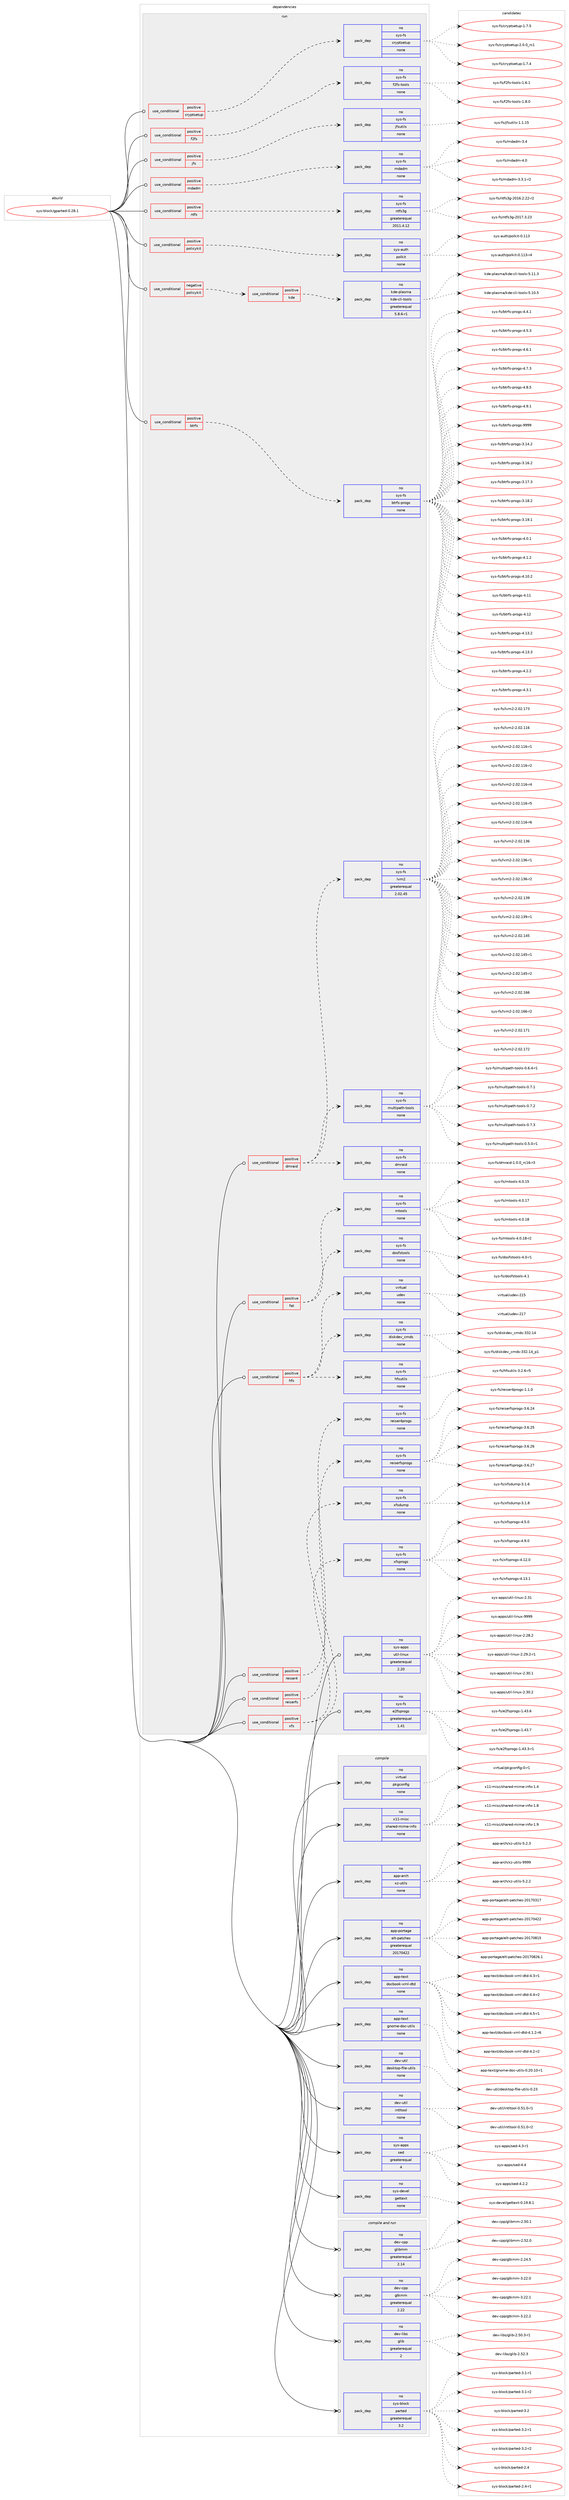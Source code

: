 digraph prolog {

# *************
# Graph options
# *************

newrank=true;
concentrate=true;
compound=true;
graph [rankdir=LR,fontname=Helvetica,fontsize=10,ranksep=1.5];#, ranksep=2.5, nodesep=0.2];
edge  [arrowhead=vee];
node  [fontname=Helvetica,fontsize=10];

# **********
# The ebuild
# **********

subgraph cluster_leftcol {
color=gray;
rank=same;
label=<<i>ebuild</i>>;
id [label="sys-block/gparted-0.28.1", color=red, width=4, href="../sys-block/gparted-0.28.1.svg"];
}

# ****************
# The dependencies
# ****************

subgraph cluster_midcol {
color=gray;
label=<<i>dependencies</i>>;
subgraph cluster_compile {
fillcolor="#eeeeee";
style=filled;
label=<<i>compile</i>>;
subgraph pack353243 {
dependency476234 [label=<<TABLE BORDER="0" CELLBORDER="1" CELLSPACING="0" CELLPADDING="4" WIDTH="220"><TR><TD ROWSPAN="6" CELLPADDING="30">pack_dep</TD></TR><TR><TD WIDTH="110">no</TD></TR><TR><TD>app-arch</TD></TR><TR><TD>xz-utils</TD></TR><TR><TD>none</TD></TR><TR><TD></TD></TR></TABLE>>, shape=none, color=blue];
}
id:e -> dependency476234:w [weight=20,style="solid",arrowhead="vee"];
subgraph pack353244 {
dependency476235 [label=<<TABLE BORDER="0" CELLBORDER="1" CELLSPACING="0" CELLPADDING="4" WIDTH="220"><TR><TD ROWSPAN="6" CELLPADDING="30">pack_dep</TD></TR><TR><TD WIDTH="110">no</TD></TR><TR><TD>app-portage</TD></TR><TR><TD>elt-patches</TD></TR><TR><TD>greaterequal</TD></TR><TR><TD>20170422</TD></TR></TABLE>>, shape=none, color=blue];
}
id:e -> dependency476235:w [weight=20,style="solid",arrowhead="vee"];
subgraph pack353245 {
dependency476236 [label=<<TABLE BORDER="0" CELLBORDER="1" CELLSPACING="0" CELLPADDING="4" WIDTH="220"><TR><TD ROWSPAN="6" CELLPADDING="30">pack_dep</TD></TR><TR><TD WIDTH="110">no</TD></TR><TR><TD>app-text</TD></TR><TR><TD>docbook-xml-dtd</TD></TR><TR><TD>none</TD></TR><TR><TD></TD></TR></TABLE>>, shape=none, color=blue];
}
id:e -> dependency476236:w [weight=20,style="solid",arrowhead="vee"];
subgraph pack353246 {
dependency476237 [label=<<TABLE BORDER="0" CELLBORDER="1" CELLSPACING="0" CELLPADDING="4" WIDTH="220"><TR><TD ROWSPAN="6" CELLPADDING="30">pack_dep</TD></TR><TR><TD WIDTH="110">no</TD></TR><TR><TD>app-text</TD></TR><TR><TD>gnome-doc-utils</TD></TR><TR><TD>none</TD></TR><TR><TD></TD></TR></TABLE>>, shape=none, color=blue];
}
id:e -> dependency476237:w [weight=20,style="solid",arrowhead="vee"];
subgraph pack353247 {
dependency476238 [label=<<TABLE BORDER="0" CELLBORDER="1" CELLSPACING="0" CELLPADDING="4" WIDTH="220"><TR><TD ROWSPAN="6" CELLPADDING="30">pack_dep</TD></TR><TR><TD WIDTH="110">no</TD></TR><TR><TD>dev-util</TD></TR><TR><TD>desktop-file-utils</TD></TR><TR><TD>none</TD></TR><TR><TD></TD></TR></TABLE>>, shape=none, color=blue];
}
id:e -> dependency476238:w [weight=20,style="solid",arrowhead="vee"];
subgraph pack353248 {
dependency476239 [label=<<TABLE BORDER="0" CELLBORDER="1" CELLSPACING="0" CELLPADDING="4" WIDTH="220"><TR><TD ROWSPAN="6" CELLPADDING="30">pack_dep</TD></TR><TR><TD WIDTH="110">no</TD></TR><TR><TD>dev-util</TD></TR><TR><TD>intltool</TD></TR><TR><TD>none</TD></TR><TR><TD></TD></TR></TABLE>>, shape=none, color=blue];
}
id:e -> dependency476239:w [weight=20,style="solid",arrowhead="vee"];
subgraph pack353249 {
dependency476240 [label=<<TABLE BORDER="0" CELLBORDER="1" CELLSPACING="0" CELLPADDING="4" WIDTH="220"><TR><TD ROWSPAN="6" CELLPADDING="30">pack_dep</TD></TR><TR><TD WIDTH="110">no</TD></TR><TR><TD>sys-apps</TD></TR><TR><TD>sed</TD></TR><TR><TD>greaterequal</TD></TR><TR><TD>4</TD></TR></TABLE>>, shape=none, color=blue];
}
id:e -> dependency476240:w [weight=20,style="solid",arrowhead="vee"];
subgraph pack353250 {
dependency476241 [label=<<TABLE BORDER="0" CELLBORDER="1" CELLSPACING="0" CELLPADDING="4" WIDTH="220"><TR><TD ROWSPAN="6" CELLPADDING="30">pack_dep</TD></TR><TR><TD WIDTH="110">no</TD></TR><TR><TD>sys-devel</TD></TR><TR><TD>gettext</TD></TR><TR><TD>none</TD></TR><TR><TD></TD></TR></TABLE>>, shape=none, color=blue];
}
id:e -> dependency476241:w [weight=20,style="solid",arrowhead="vee"];
subgraph pack353251 {
dependency476242 [label=<<TABLE BORDER="0" CELLBORDER="1" CELLSPACING="0" CELLPADDING="4" WIDTH="220"><TR><TD ROWSPAN="6" CELLPADDING="30">pack_dep</TD></TR><TR><TD WIDTH="110">no</TD></TR><TR><TD>virtual</TD></TR><TR><TD>pkgconfig</TD></TR><TR><TD>none</TD></TR><TR><TD></TD></TR></TABLE>>, shape=none, color=blue];
}
id:e -> dependency476242:w [weight=20,style="solid",arrowhead="vee"];
subgraph pack353252 {
dependency476243 [label=<<TABLE BORDER="0" CELLBORDER="1" CELLSPACING="0" CELLPADDING="4" WIDTH="220"><TR><TD ROWSPAN="6" CELLPADDING="30">pack_dep</TD></TR><TR><TD WIDTH="110">no</TD></TR><TR><TD>x11-misc</TD></TR><TR><TD>shared-mime-info</TD></TR><TR><TD>none</TD></TR><TR><TD></TD></TR></TABLE>>, shape=none, color=blue];
}
id:e -> dependency476243:w [weight=20,style="solid",arrowhead="vee"];
}
subgraph cluster_compileandrun {
fillcolor="#eeeeee";
style=filled;
label=<<i>compile and run</i>>;
subgraph pack353253 {
dependency476244 [label=<<TABLE BORDER="0" CELLBORDER="1" CELLSPACING="0" CELLPADDING="4" WIDTH="220"><TR><TD ROWSPAN="6" CELLPADDING="30">pack_dep</TD></TR><TR><TD WIDTH="110">no</TD></TR><TR><TD>dev-cpp</TD></TR><TR><TD>glibmm</TD></TR><TR><TD>greaterequal</TD></TR><TR><TD>2.14</TD></TR></TABLE>>, shape=none, color=blue];
}
id:e -> dependency476244:w [weight=20,style="solid",arrowhead="odotvee"];
subgraph pack353254 {
dependency476245 [label=<<TABLE BORDER="0" CELLBORDER="1" CELLSPACING="0" CELLPADDING="4" WIDTH="220"><TR><TD ROWSPAN="6" CELLPADDING="30">pack_dep</TD></TR><TR><TD WIDTH="110">no</TD></TR><TR><TD>dev-cpp</TD></TR><TR><TD>gtkmm</TD></TR><TR><TD>greaterequal</TD></TR><TR><TD>2.22</TD></TR></TABLE>>, shape=none, color=blue];
}
id:e -> dependency476245:w [weight=20,style="solid",arrowhead="odotvee"];
subgraph pack353255 {
dependency476246 [label=<<TABLE BORDER="0" CELLBORDER="1" CELLSPACING="0" CELLPADDING="4" WIDTH="220"><TR><TD ROWSPAN="6" CELLPADDING="30">pack_dep</TD></TR><TR><TD WIDTH="110">no</TD></TR><TR><TD>dev-libs</TD></TR><TR><TD>glib</TD></TR><TR><TD>greaterequal</TD></TR><TR><TD>2</TD></TR></TABLE>>, shape=none, color=blue];
}
id:e -> dependency476246:w [weight=20,style="solid",arrowhead="odotvee"];
subgraph pack353256 {
dependency476247 [label=<<TABLE BORDER="0" CELLBORDER="1" CELLSPACING="0" CELLPADDING="4" WIDTH="220"><TR><TD ROWSPAN="6" CELLPADDING="30">pack_dep</TD></TR><TR><TD WIDTH="110">no</TD></TR><TR><TD>sys-block</TD></TR><TR><TD>parted</TD></TR><TR><TD>greaterequal</TD></TR><TR><TD>3.2</TD></TR></TABLE>>, shape=none, color=blue];
}
id:e -> dependency476247:w [weight=20,style="solid",arrowhead="odotvee"];
}
subgraph cluster_run {
fillcolor="#eeeeee";
style=filled;
label=<<i>run</i>>;
subgraph cond114693 {
dependency476248 [label=<<TABLE BORDER="0" CELLBORDER="1" CELLSPACING="0" CELLPADDING="4"><TR><TD ROWSPAN="3" CELLPADDING="10">use_conditional</TD></TR><TR><TD>negative</TD></TR><TR><TD>policykit</TD></TR></TABLE>>, shape=none, color=red];
subgraph cond114694 {
dependency476249 [label=<<TABLE BORDER="0" CELLBORDER="1" CELLSPACING="0" CELLPADDING="4"><TR><TD ROWSPAN="3" CELLPADDING="10">use_conditional</TD></TR><TR><TD>positive</TD></TR><TR><TD>kde</TD></TR></TABLE>>, shape=none, color=red];
subgraph pack353257 {
dependency476250 [label=<<TABLE BORDER="0" CELLBORDER="1" CELLSPACING="0" CELLPADDING="4" WIDTH="220"><TR><TD ROWSPAN="6" CELLPADDING="30">pack_dep</TD></TR><TR><TD WIDTH="110">no</TD></TR><TR><TD>kde-plasma</TD></TR><TR><TD>kde-cli-tools</TD></TR><TR><TD>greaterequal</TD></TR><TR><TD>5.8.6-r1</TD></TR></TABLE>>, shape=none, color=blue];
}
dependency476249:e -> dependency476250:w [weight=20,style="dashed",arrowhead="vee"];
}
dependency476248:e -> dependency476249:w [weight=20,style="dashed",arrowhead="vee"];
}
id:e -> dependency476248:w [weight=20,style="solid",arrowhead="odot"];
subgraph cond114695 {
dependency476251 [label=<<TABLE BORDER="0" CELLBORDER="1" CELLSPACING="0" CELLPADDING="4"><TR><TD ROWSPAN="3" CELLPADDING="10">use_conditional</TD></TR><TR><TD>positive</TD></TR><TR><TD>btrfs</TD></TR></TABLE>>, shape=none, color=red];
subgraph pack353258 {
dependency476252 [label=<<TABLE BORDER="0" CELLBORDER="1" CELLSPACING="0" CELLPADDING="4" WIDTH="220"><TR><TD ROWSPAN="6" CELLPADDING="30">pack_dep</TD></TR><TR><TD WIDTH="110">no</TD></TR><TR><TD>sys-fs</TD></TR><TR><TD>btrfs-progs</TD></TR><TR><TD>none</TD></TR><TR><TD></TD></TR></TABLE>>, shape=none, color=blue];
}
dependency476251:e -> dependency476252:w [weight=20,style="dashed",arrowhead="vee"];
}
id:e -> dependency476251:w [weight=20,style="solid",arrowhead="odot"];
subgraph cond114696 {
dependency476253 [label=<<TABLE BORDER="0" CELLBORDER="1" CELLSPACING="0" CELLPADDING="4"><TR><TD ROWSPAN="3" CELLPADDING="10">use_conditional</TD></TR><TR><TD>positive</TD></TR><TR><TD>cryptsetup</TD></TR></TABLE>>, shape=none, color=red];
subgraph pack353259 {
dependency476254 [label=<<TABLE BORDER="0" CELLBORDER="1" CELLSPACING="0" CELLPADDING="4" WIDTH="220"><TR><TD ROWSPAN="6" CELLPADDING="30">pack_dep</TD></TR><TR><TD WIDTH="110">no</TD></TR><TR><TD>sys-fs</TD></TR><TR><TD>cryptsetup</TD></TR><TR><TD>none</TD></TR><TR><TD></TD></TR></TABLE>>, shape=none, color=blue];
}
dependency476253:e -> dependency476254:w [weight=20,style="dashed",arrowhead="vee"];
}
id:e -> dependency476253:w [weight=20,style="solid",arrowhead="odot"];
subgraph cond114697 {
dependency476255 [label=<<TABLE BORDER="0" CELLBORDER="1" CELLSPACING="0" CELLPADDING="4"><TR><TD ROWSPAN="3" CELLPADDING="10">use_conditional</TD></TR><TR><TD>positive</TD></TR><TR><TD>dmraid</TD></TR></TABLE>>, shape=none, color=red];
subgraph pack353260 {
dependency476256 [label=<<TABLE BORDER="0" CELLBORDER="1" CELLSPACING="0" CELLPADDING="4" WIDTH="220"><TR><TD ROWSPAN="6" CELLPADDING="30">pack_dep</TD></TR><TR><TD WIDTH="110">no</TD></TR><TR><TD>sys-fs</TD></TR><TR><TD>lvm2</TD></TR><TR><TD>greaterequal</TD></TR><TR><TD>2.02.45</TD></TR></TABLE>>, shape=none, color=blue];
}
dependency476255:e -> dependency476256:w [weight=20,style="dashed",arrowhead="vee"];
subgraph pack353261 {
dependency476257 [label=<<TABLE BORDER="0" CELLBORDER="1" CELLSPACING="0" CELLPADDING="4" WIDTH="220"><TR><TD ROWSPAN="6" CELLPADDING="30">pack_dep</TD></TR><TR><TD WIDTH="110">no</TD></TR><TR><TD>sys-fs</TD></TR><TR><TD>dmraid</TD></TR><TR><TD>none</TD></TR><TR><TD></TD></TR></TABLE>>, shape=none, color=blue];
}
dependency476255:e -> dependency476257:w [weight=20,style="dashed",arrowhead="vee"];
subgraph pack353262 {
dependency476258 [label=<<TABLE BORDER="0" CELLBORDER="1" CELLSPACING="0" CELLPADDING="4" WIDTH="220"><TR><TD ROWSPAN="6" CELLPADDING="30">pack_dep</TD></TR><TR><TD WIDTH="110">no</TD></TR><TR><TD>sys-fs</TD></TR><TR><TD>multipath-tools</TD></TR><TR><TD>none</TD></TR><TR><TD></TD></TR></TABLE>>, shape=none, color=blue];
}
dependency476255:e -> dependency476258:w [weight=20,style="dashed",arrowhead="vee"];
}
id:e -> dependency476255:w [weight=20,style="solid",arrowhead="odot"];
subgraph cond114698 {
dependency476259 [label=<<TABLE BORDER="0" CELLBORDER="1" CELLSPACING="0" CELLPADDING="4"><TR><TD ROWSPAN="3" CELLPADDING="10">use_conditional</TD></TR><TR><TD>positive</TD></TR><TR><TD>f2fs</TD></TR></TABLE>>, shape=none, color=red];
subgraph pack353263 {
dependency476260 [label=<<TABLE BORDER="0" CELLBORDER="1" CELLSPACING="0" CELLPADDING="4" WIDTH="220"><TR><TD ROWSPAN="6" CELLPADDING="30">pack_dep</TD></TR><TR><TD WIDTH="110">no</TD></TR><TR><TD>sys-fs</TD></TR><TR><TD>f2fs-tools</TD></TR><TR><TD>none</TD></TR><TR><TD></TD></TR></TABLE>>, shape=none, color=blue];
}
dependency476259:e -> dependency476260:w [weight=20,style="dashed",arrowhead="vee"];
}
id:e -> dependency476259:w [weight=20,style="solid",arrowhead="odot"];
subgraph cond114699 {
dependency476261 [label=<<TABLE BORDER="0" CELLBORDER="1" CELLSPACING="0" CELLPADDING="4"><TR><TD ROWSPAN="3" CELLPADDING="10">use_conditional</TD></TR><TR><TD>positive</TD></TR><TR><TD>fat</TD></TR></TABLE>>, shape=none, color=red];
subgraph pack353264 {
dependency476262 [label=<<TABLE BORDER="0" CELLBORDER="1" CELLSPACING="0" CELLPADDING="4" WIDTH="220"><TR><TD ROWSPAN="6" CELLPADDING="30">pack_dep</TD></TR><TR><TD WIDTH="110">no</TD></TR><TR><TD>sys-fs</TD></TR><TR><TD>dosfstools</TD></TR><TR><TD>none</TD></TR><TR><TD></TD></TR></TABLE>>, shape=none, color=blue];
}
dependency476261:e -> dependency476262:w [weight=20,style="dashed",arrowhead="vee"];
subgraph pack353265 {
dependency476263 [label=<<TABLE BORDER="0" CELLBORDER="1" CELLSPACING="0" CELLPADDING="4" WIDTH="220"><TR><TD ROWSPAN="6" CELLPADDING="30">pack_dep</TD></TR><TR><TD WIDTH="110">no</TD></TR><TR><TD>sys-fs</TD></TR><TR><TD>mtools</TD></TR><TR><TD>none</TD></TR><TR><TD></TD></TR></TABLE>>, shape=none, color=blue];
}
dependency476261:e -> dependency476263:w [weight=20,style="dashed",arrowhead="vee"];
}
id:e -> dependency476261:w [weight=20,style="solid",arrowhead="odot"];
subgraph cond114700 {
dependency476264 [label=<<TABLE BORDER="0" CELLBORDER="1" CELLSPACING="0" CELLPADDING="4"><TR><TD ROWSPAN="3" CELLPADDING="10">use_conditional</TD></TR><TR><TD>positive</TD></TR><TR><TD>hfs</TD></TR></TABLE>>, shape=none, color=red];
subgraph pack353266 {
dependency476265 [label=<<TABLE BORDER="0" CELLBORDER="1" CELLSPACING="0" CELLPADDING="4" WIDTH="220"><TR><TD ROWSPAN="6" CELLPADDING="30">pack_dep</TD></TR><TR><TD WIDTH="110">no</TD></TR><TR><TD>sys-fs</TD></TR><TR><TD>diskdev_cmds</TD></TR><TR><TD>none</TD></TR><TR><TD></TD></TR></TABLE>>, shape=none, color=blue];
}
dependency476264:e -> dependency476265:w [weight=20,style="dashed",arrowhead="vee"];
subgraph pack353267 {
dependency476266 [label=<<TABLE BORDER="0" CELLBORDER="1" CELLSPACING="0" CELLPADDING="4" WIDTH="220"><TR><TD ROWSPAN="6" CELLPADDING="30">pack_dep</TD></TR><TR><TD WIDTH="110">no</TD></TR><TR><TD>virtual</TD></TR><TR><TD>udev</TD></TR><TR><TD>none</TD></TR><TR><TD></TD></TR></TABLE>>, shape=none, color=blue];
}
dependency476264:e -> dependency476266:w [weight=20,style="dashed",arrowhead="vee"];
subgraph pack353268 {
dependency476267 [label=<<TABLE BORDER="0" CELLBORDER="1" CELLSPACING="0" CELLPADDING="4" WIDTH="220"><TR><TD ROWSPAN="6" CELLPADDING="30">pack_dep</TD></TR><TR><TD WIDTH="110">no</TD></TR><TR><TD>sys-fs</TD></TR><TR><TD>hfsutils</TD></TR><TR><TD>none</TD></TR><TR><TD></TD></TR></TABLE>>, shape=none, color=blue];
}
dependency476264:e -> dependency476267:w [weight=20,style="dashed",arrowhead="vee"];
}
id:e -> dependency476264:w [weight=20,style="solid",arrowhead="odot"];
subgraph cond114701 {
dependency476268 [label=<<TABLE BORDER="0" CELLBORDER="1" CELLSPACING="0" CELLPADDING="4"><TR><TD ROWSPAN="3" CELLPADDING="10">use_conditional</TD></TR><TR><TD>positive</TD></TR><TR><TD>jfs</TD></TR></TABLE>>, shape=none, color=red];
subgraph pack353269 {
dependency476269 [label=<<TABLE BORDER="0" CELLBORDER="1" CELLSPACING="0" CELLPADDING="4" WIDTH="220"><TR><TD ROWSPAN="6" CELLPADDING="30">pack_dep</TD></TR><TR><TD WIDTH="110">no</TD></TR><TR><TD>sys-fs</TD></TR><TR><TD>jfsutils</TD></TR><TR><TD>none</TD></TR><TR><TD></TD></TR></TABLE>>, shape=none, color=blue];
}
dependency476268:e -> dependency476269:w [weight=20,style="dashed",arrowhead="vee"];
}
id:e -> dependency476268:w [weight=20,style="solid",arrowhead="odot"];
subgraph cond114702 {
dependency476270 [label=<<TABLE BORDER="0" CELLBORDER="1" CELLSPACING="0" CELLPADDING="4"><TR><TD ROWSPAN="3" CELLPADDING="10">use_conditional</TD></TR><TR><TD>positive</TD></TR><TR><TD>mdadm</TD></TR></TABLE>>, shape=none, color=red];
subgraph pack353270 {
dependency476271 [label=<<TABLE BORDER="0" CELLBORDER="1" CELLSPACING="0" CELLPADDING="4" WIDTH="220"><TR><TD ROWSPAN="6" CELLPADDING="30">pack_dep</TD></TR><TR><TD WIDTH="110">no</TD></TR><TR><TD>sys-fs</TD></TR><TR><TD>mdadm</TD></TR><TR><TD>none</TD></TR><TR><TD></TD></TR></TABLE>>, shape=none, color=blue];
}
dependency476270:e -> dependency476271:w [weight=20,style="dashed",arrowhead="vee"];
}
id:e -> dependency476270:w [weight=20,style="solid",arrowhead="odot"];
subgraph cond114703 {
dependency476272 [label=<<TABLE BORDER="0" CELLBORDER="1" CELLSPACING="0" CELLPADDING="4"><TR><TD ROWSPAN="3" CELLPADDING="10">use_conditional</TD></TR><TR><TD>positive</TD></TR><TR><TD>ntfs</TD></TR></TABLE>>, shape=none, color=red];
subgraph pack353271 {
dependency476273 [label=<<TABLE BORDER="0" CELLBORDER="1" CELLSPACING="0" CELLPADDING="4" WIDTH="220"><TR><TD ROWSPAN="6" CELLPADDING="30">pack_dep</TD></TR><TR><TD WIDTH="110">no</TD></TR><TR><TD>sys-fs</TD></TR><TR><TD>ntfs3g</TD></TR><TR><TD>greaterequal</TD></TR><TR><TD>2011.4.12</TD></TR></TABLE>>, shape=none, color=blue];
}
dependency476272:e -> dependency476273:w [weight=20,style="dashed",arrowhead="vee"];
}
id:e -> dependency476272:w [weight=20,style="solid",arrowhead="odot"];
subgraph cond114704 {
dependency476274 [label=<<TABLE BORDER="0" CELLBORDER="1" CELLSPACING="0" CELLPADDING="4"><TR><TD ROWSPAN="3" CELLPADDING="10">use_conditional</TD></TR><TR><TD>positive</TD></TR><TR><TD>policykit</TD></TR></TABLE>>, shape=none, color=red];
subgraph pack353272 {
dependency476275 [label=<<TABLE BORDER="0" CELLBORDER="1" CELLSPACING="0" CELLPADDING="4" WIDTH="220"><TR><TD ROWSPAN="6" CELLPADDING="30">pack_dep</TD></TR><TR><TD WIDTH="110">no</TD></TR><TR><TD>sys-auth</TD></TR><TR><TD>polkit</TD></TR><TR><TD>none</TD></TR><TR><TD></TD></TR></TABLE>>, shape=none, color=blue];
}
dependency476274:e -> dependency476275:w [weight=20,style="dashed",arrowhead="vee"];
}
id:e -> dependency476274:w [weight=20,style="solid",arrowhead="odot"];
subgraph cond114705 {
dependency476276 [label=<<TABLE BORDER="0" CELLBORDER="1" CELLSPACING="0" CELLPADDING="4"><TR><TD ROWSPAN="3" CELLPADDING="10">use_conditional</TD></TR><TR><TD>positive</TD></TR><TR><TD>reiser4</TD></TR></TABLE>>, shape=none, color=red];
subgraph pack353273 {
dependency476277 [label=<<TABLE BORDER="0" CELLBORDER="1" CELLSPACING="0" CELLPADDING="4" WIDTH="220"><TR><TD ROWSPAN="6" CELLPADDING="30">pack_dep</TD></TR><TR><TD WIDTH="110">no</TD></TR><TR><TD>sys-fs</TD></TR><TR><TD>reiser4progs</TD></TR><TR><TD>none</TD></TR><TR><TD></TD></TR></TABLE>>, shape=none, color=blue];
}
dependency476276:e -> dependency476277:w [weight=20,style="dashed",arrowhead="vee"];
}
id:e -> dependency476276:w [weight=20,style="solid",arrowhead="odot"];
subgraph cond114706 {
dependency476278 [label=<<TABLE BORDER="0" CELLBORDER="1" CELLSPACING="0" CELLPADDING="4"><TR><TD ROWSPAN="3" CELLPADDING="10">use_conditional</TD></TR><TR><TD>positive</TD></TR><TR><TD>reiserfs</TD></TR></TABLE>>, shape=none, color=red];
subgraph pack353274 {
dependency476279 [label=<<TABLE BORDER="0" CELLBORDER="1" CELLSPACING="0" CELLPADDING="4" WIDTH="220"><TR><TD ROWSPAN="6" CELLPADDING="30">pack_dep</TD></TR><TR><TD WIDTH="110">no</TD></TR><TR><TD>sys-fs</TD></TR><TR><TD>reiserfsprogs</TD></TR><TR><TD>none</TD></TR><TR><TD></TD></TR></TABLE>>, shape=none, color=blue];
}
dependency476278:e -> dependency476279:w [weight=20,style="dashed",arrowhead="vee"];
}
id:e -> dependency476278:w [weight=20,style="solid",arrowhead="odot"];
subgraph cond114707 {
dependency476280 [label=<<TABLE BORDER="0" CELLBORDER="1" CELLSPACING="0" CELLPADDING="4"><TR><TD ROWSPAN="3" CELLPADDING="10">use_conditional</TD></TR><TR><TD>positive</TD></TR><TR><TD>xfs</TD></TR></TABLE>>, shape=none, color=red];
subgraph pack353275 {
dependency476281 [label=<<TABLE BORDER="0" CELLBORDER="1" CELLSPACING="0" CELLPADDING="4" WIDTH="220"><TR><TD ROWSPAN="6" CELLPADDING="30">pack_dep</TD></TR><TR><TD WIDTH="110">no</TD></TR><TR><TD>sys-fs</TD></TR><TR><TD>xfsprogs</TD></TR><TR><TD>none</TD></TR><TR><TD></TD></TR></TABLE>>, shape=none, color=blue];
}
dependency476280:e -> dependency476281:w [weight=20,style="dashed",arrowhead="vee"];
subgraph pack353276 {
dependency476282 [label=<<TABLE BORDER="0" CELLBORDER="1" CELLSPACING="0" CELLPADDING="4" WIDTH="220"><TR><TD ROWSPAN="6" CELLPADDING="30">pack_dep</TD></TR><TR><TD WIDTH="110">no</TD></TR><TR><TD>sys-fs</TD></TR><TR><TD>xfsdump</TD></TR><TR><TD>none</TD></TR><TR><TD></TD></TR></TABLE>>, shape=none, color=blue];
}
dependency476280:e -> dependency476282:w [weight=20,style="dashed",arrowhead="vee"];
}
id:e -> dependency476280:w [weight=20,style="solid",arrowhead="odot"];
subgraph pack353277 {
dependency476283 [label=<<TABLE BORDER="0" CELLBORDER="1" CELLSPACING="0" CELLPADDING="4" WIDTH="220"><TR><TD ROWSPAN="6" CELLPADDING="30">pack_dep</TD></TR><TR><TD WIDTH="110">no</TD></TR><TR><TD>sys-apps</TD></TR><TR><TD>util-linux</TD></TR><TR><TD>greaterequal</TD></TR><TR><TD>2.20</TD></TR></TABLE>>, shape=none, color=blue];
}
id:e -> dependency476283:w [weight=20,style="solid",arrowhead="odot"];
subgraph pack353278 {
dependency476284 [label=<<TABLE BORDER="0" CELLBORDER="1" CELLSPACING="0" CELLPADDING="4" WIDTH="220"><TR><TD ROWSPAN="6" CELLPADDING="30">pack_dep</TD></TR><TR><TD WIDTH="110">no</TD></TR><TR><TD>sys-fs</TD></TR><TR><TD>e2fsprogs</TD></TR><TR><TD>greaterequal</TD></TR><TR><TD>1.41</TD></TR></TABLE>>, shape=none, color=blue];
}
id:e -> dependency476284:w [weight=20,style="solid",arrowhead="odot"];
}
}

# **************
# The candidates
# **************

subgraph cluster_choices {
rank=same;
color=gray;
label=<<i>candidates</i>>;

subgraph choice353243 {
color=black;
nodesep=1;
choice971121124597114991044712012245117116105108115455346504650 [label="app-arch/xz-utils-5.2.2", color=red, width=4,href="../app-arch/xz-utils-5.2.2.svg"];
choice971121124597114991044712012245117116105108115455346504651 [label="app-arch/xz-utils-5.2.3", color=red, width=4,href="../app-arch/xz-utils-5.2.3.svg"];
choice9711211245971149910447120122451171161051081154557575757 [label="app-arch/xz-utils-9999", color=red, width=4,href="../app-arch/xz-utils-9999.svg"];
dependency476234:e -> choice971121124597114991044712012245117116105108115455346504650:w [style=dotted,weight="100"];
dependency476234:e -> choice971121124597114991044712012245117116105108115455346504651:w [style=dotted,weight="100"];
dependency476234:e -> choice9711211245971149910447120122451171161051081154557575757:w [style=dotted,weight="100"];
}
subgraph choice353244 {
color=black;
nodesep=1;
choice97112112451121111141169710310147101108116451129711699104101115455048495548514955 [label="app-portage/elt-patches-20170317", color=red, width=4,href="../app-portage/elt-patches-20170317.svg"];
choice97112112451121111141169710310147101108116451129711699104101115455048495548525050 [label="app-portage/elt-patches-20170422", color=red, width=4,href="../app-portage/elt-patches-20170422.svg"];
choice97112112451121111141169710310147101108116451129711699104101115455048495548564953 [label="app-portage/elt-patches-20170815", color=red, width=4,href="../app-portage/elt-patches-20170815.svg"];
choice971121124511211111411697103101471011081164511297116991041011154550484955485650544649 [label="app-portage/elt-patches-20170826.1", color=red, width=4,href="../app-portage/elt-patches-20170826.1.svg"];
dependency476235:e -> choice97112112451121111141169710310147101108116451129711699104101115455048495548514955:w [style=dotted,weight="100"];
dependency476235:e -> choice97112112451121111141169710310147101108116451129711699104101115455048495548525050:w [style=dotted,weight="100"];
dependency476235:e -> choice97112112451121111141169710310147101108116451129711699104101115455048495548564953:w [style=dotted,weight="100"];
dependency476235:e -> choice971121124511211111411697103101471011081164511297116991041011154550484955485650544649:w [style=dotted,weight="100"];
}
subgraph choice353245 {
color=black;
nodesep=1;
choice971121124511610112011647100111999811111110745120109108451001161004552464946504511454 [label="app-text/docbook-xml-dtd-4.1.2-r6", color=red, width=4,href="../app-text/docbook-xml-dtd-4.1.2-r6.svg"];
choice97112112451161011201164710011199981111111074512010910845100116100455246504511450 [label="app-text/docbook-xml-dtd-4.2-r2", color=red, width=4,href="../app-text/docbook-xml-dtd-4.2-r2.svg"];
choice97112112451161011201164710011199981111111074512010910845100116100455246514511449 [label="app-text/docbook-xml-dtd-4.3-r1", color=red, width=4,href="../app-text/docbook-xml-dtd-4.3-r1.svg"];
choice97112112451161011201164710011199981111111074512010910845100116100455246524511450 [label="app-text/docbook-xml-dtd-4.4-r2", color=red, width=4,href="../app-text/docbook-xml-dtd-4.4-r2.svg"];
choice97112112451161011201164710011199981111111074512010910845100116100455246534511449 [label="app-text/docbook-xml-dtd-4.5-r1", color=red, width=4,href="../app-text/docbook-xml-dtd-4.5-r1.svg"];
dependency476236:e -> choice971121124511610112011647100111999811111110745120109108451001161004552464946504511454:w [style=dotted,weight="100"];
dependency476236:e -> choice97112112451161011201164710011199981111111074512010910845100116100455246504511450:w [style=dotted,weight="100"];
dependency476236:e -> choice97112112451161011201164710011199981111111074512010910845100116100455246514511449:w [style=dotted,weight="100"];
dependency476236:e -> choice97112112451161011201164710011199981111111074512010910845100116100455246524511450:w [style=dotted,weight="100"];
dependency476236:e -> choice97112112451161011201164710011199981111111074512010910845100116100455246534511449:w [style=dotted,weight="100"];
}
subgraph choice353246 {
color=black;
nodesep=1;
choice97112112451161011201164710311011110910145100111994511711610510811545484650484649484511449 [label="app-text/gnome-doc-utils-0.20.10-r1", color=red, width=4,href="../app-text/gnome-doc-utils-0.20.10-r1.svg"];
dependency476237:e -> choice97112112451161011201164710311011110910145100111994511711610510811545484650484649484511449:w [style=dotted,weight="100"];
}
subgraph choice353247 {
color=black;
nodesep=1;
choice100101118451171161051084710010111510711611111245102105108101451171161051081154548465051 [label="dev-util/desktop-file-utils-0.23", color=red, width=4,href="../dev-util/desktop-file-utils-0.23.svg"];
dependency476238:e -> choice100101118451171161051084710010111510711611111245102105108101451171161051081154548465051:w [style=dotted,weight="100"];
}
subgraph choice353248 {
color=black;
nodesep=1;
choice1001011184511711610510847105110116108116111111108454846534946484511449 [label="dev-util/intltool-0.51.0-r1", color=red, width=4,href="../dev-util/intltool-0.51.0-r1.svg"];
choice1001011184511711610510847105110116108116111111108454846534946484511450 [label="dev-util/intltool-0.51.0-r2", color=red, width=4,href="../dev-util/intltool-0.51.0-r2.svg"];
dependency476239:e -> choice1001011184511711610510847105110116108116111111108454846534946484511449:w [style=dotted,weight="100"];
dependency476239:e -> choice1001011184511711610510847105110116108116111111108454846534946484511450:w [style=dotted,weight="100"];
}
subgraph choice353249 {
color=black;
nodesep=1;
choice115121115459711211211547115101100455246504650 [label="sys-apps/sed-4.2.2", color=red, width=4,href="../sys-apps/sed-4.2.2.svg"];
choice115121115459711211211547115101100455246514511449 [label="sys-apps/sed-4.3-r1", color=red, width=4,href="../sys-apps/sed-4.3-r1.svg"];
choice11512111545971121121154711510110045524652 [label="sys-apps/sed-4.4", color=red, width=4,href="../sys-apps/sed-4.4.svg"];
dependency476240:e -> choice115121115459711211211547115101100455246504650:w [style=dotted,weight="100"];
dependency476240:e -> choice115121115459711211211547115101100455246514511449:w [style=dotted,weight="100"];
dependency476240:e -> choice11512111545971121121154711510110045524652:w [style=dotted,weight="100"];
}
subgraph choice353250 {
color=black;
nodesep=1;
choice1151211154510010111810110847103101116116101120116454846495746564649 [label="sys-devel/gettext-0.19.8.1", color=red, width=4,href="../sys-devel/gettext-0.19.8.1.svg"];
dependency476241:e -> choice1151211154510010111810110847103101116116101120116454846495746564649:w [style=dotted,weight="100"];
}
subgraph choice353251 {
color=black;
nodesep=1;
choice11810511411611797108471121071039911111010210510345484511449 [label="virtual/pkgconfig-0-r1", color=red, width=4,href="../virtual/pkgconfig-0-r1.svg"];
dependency476242:e -> choice11810511411611797108471121071039911111010210510345484511449:w [style=dotted,weight="100"];
}
subgraph choice353252 {
color=black;
nodesep=1;
choice120494945109105115994711510497114101100451091051091014510511010211145494652 [label="x11-misc/shared-mime-info-1.4", color=red, width=4,href="../x11-misc/shared-mime-info-1.4.svg"];
choice120494945109105115994711510497114101100451091051091014510511010211145494656 [label="x11-misc/shared-mime-info-1.8", color=red, width=4,href="../x11-misc/shared-mime-info-1.8.svg"];
choice120494945109105115994711510497114101100451091051091014510511010211145494657 [label="x11-misc/shared-mime-info-1.9", color=red, width=4,href="../x11-misc/shared-mime-info-1.9.svg"];
dependency476243:e -> choice120494945109105115994711510497114101100451091051091014510511010211145494652:w [style=dotted,weight="100"];
dependency476243:e -> choice120494945109105115994711510497114101100451091051091014510511010211145494656:w [style=dotted,weight="100"];
dependency476243:e -> choice120494945109105115994711510497114101100451091051091014510511010211145494657:w [style=dotted,weight="100"];
}
subgraph choice353253 {
color=black;
nodesep=1;
choice1001011184599112112471031081059810910945504653484649 [label="dev-cpp/glibmm-2.50.1", color=red, width=4,href="../dev-cpp/glibmm-2.50.1.svg"];
choice1001011184599112112471031081059810910945504653504648 [label="dev-cpp/glibmm-2.52.0", color=red, width=4,href="../dev-cpp/glibmm-2.52.0.svg"];
dependency476244:e -> choice1001011184599112112471031081059810910945504653484649:w [style=dotted,weight="100"];
dependency476244:e -> choice1001011184599112112471031081059810910945504653504648:w [style=dotted,weight="100"];
}
subgraph choice353254 {
color=black;
nodesep=1;
choice10010111845991121124710311610710910945504650524653 [label="dev-cpp/gtkmm-2.24.5", color=red, width=4,href="../dev-cpp/gtkmm-2.24.5.svg"];
choice10010111845991121124710311610710910945514650504648 [label="dev-cpp/gtkmm-3.22.0", color=red, width=4,href="../dev-cpp/gtkmm-3.22.0.svg"];
choice10010111845991121124710311610710910945514650504649 [label="dev-cpp/gtkmm-3.22.1", color=red, width=4,href="../dev-cpp/gtkmm-3.22.1.svg"];
choice10010111845991121124710311610710910945514650504650 [label="dev-cpp/gtkmm-3.22.2", color=red, width=4,href="../dev-cpp/gtkmm-3.22.2.svg"];
dependency476245:e -> choice10010111845991121124710311610710910945504650524653:w [style=dotted,weight="100"];
dependency476245:e -> choice10010111845991121124710311610710910945514650504648:w [style=dotted,weight="100"];
dependency476245:e -> choice10010111845991121124710311610710910945514650504649:w [style=dotted,weight="100"];
dependency476245:e -> choice10010111845991121124710311610710910945514650504650:w [style=dotted,weight="100"];
}
subgraph choice353255 {
color=black;
nodesep=1;
choice10010111845108105981154710310810598455046534846514511449 [label="dev-libs/glib-2.50.3-r1", color=red, width=4,href="../dev-libs/glib-2.50.3-r1.svg"];
choice1001011184510810598115471031081059845504653504651 [label="dev-libs/glib-2.52.3", color=red, width=4,href="../dev-libs/glib-2.52.3.svg"];
dependency476246:e -> choice10010111845108105981154710310810598455046534846514511449:w [style=dotted,weight="100"];
dependency476246:e -> choice1001011184510810598115471031081059845504653504651:w [style=dotted,weight="100"];
}
subgraph choice353256 {
color=black;
nodesep=1;
choice115121115459810811199107471129711411610110045504652 [label="sys-block/parted-2.4", color=red, width=4,href="../sys-block/parted-2.4.svg"];
choice1151211154598108111991074711297114116101100455046524511449 [label="sys-block/parted-2.4-r1", color=red, width=4,href="../sys-block/parted-2.4-r1.svg"];
choice1151211154598108111991074711297114116101100455146494511449 [label="sys-block/parted-3.1-r1", color=red, width=4,href="../sys-block/parted-3.1-r1.svg"];
choice1151211154598108111991074711297114116101100455146494511450 [label="sys-block/parted-3.1-r2", color=red, width=4,href="../sys-block/parted-3.1-r2.svg"];
choice115121115459810811199107471129711411610110045514650 [label="sys-block/parted-3.2", color=red, width=4,href="../sys-block/parted-3.2.svg"];
choice1151211154598108111991074711297114116101100455146504511449 [label="sys-block/parted-3.2-r1", color=red, width=4,href="../sys-block/parted-3.2-r1.svg"];
choice1151211154598108111991074711297114116101100455146504511450 [label="sys-block/parted-3.2-r2", color=red, width=4,href="../sys-block/parted-3.2-r2.svg"];
dependency476247:e -> choice115121115459810811199107471129711411610110045504652:w [style=dotted,weight="100"];
dependency476247:e -> choice1151211154598108111991074711297114116101100455046524511449:w [style=dotted,weight="100"];
dependency476247:e -> choice1151211154598108111991074711297114116101100455146494511449:w [style=dotted,weight="100"];
dependency476247:e -> choice1151211154598108111991074711297114116101100455146494511450:w [style=dotted,weight="100"];
dependency476247:e -> choice115121115459810811199107471129711411610110045514650:w [style=dotted,weight="100"];
dependency476247:e -> choice1151211154598108111991074711297114116101100455146504511449:w [style=dotted,weight="100"];
dependency476247:e -> choice1151211154598108111991074711297114116101100455146504511450:w [style=dotted,weight="100"];
}
subgraph choice353257 {
color=black;
nodesep=1;
choice1071001014511210897115109974710710010145991081054511611111110811545534649484653 [label="kde-plasma/kde-cli-tools-5.10.5", color=red, width=4,href="../kde-plasma/kde-cli-tools-5.10.5.svg"];
choice1071001014511210897115109974710710010145991081054511611111110811545534649494651 [label="kde-plasma/kde-cli-tools-5.11.3", color=red, width=4,href="../kde-plasma/kde-cli-tools-5.11.3.svg"];
dependency476250:e -> choice1071001014511210897115109974710710010145991081054511611111110811545534649484653:w [style=dotted,weight="100"];
dependency476250:e -> choice1071001014511210897115109974710710010145991081054511611111110811545534649494651:w [style=dotted,weight="100"];
}
subgraph choice353258 {
color=black;
nodesep=1;
choice1151211154510211547981161141021154511211411110311545514649524650 [label="sys-fs/btrfs-progs-3.14.2", color=red, width=4,href="../sys-fs/btrfs-progs-3.14.2.svg"];
choice1151211154510211547981161141021154511211411110311545514649544650 [label="sys-fs/btrfs-progs-3.16.2", color=red, width=4,href="../sys-fs/btrfs-progs-3.16.2.svg"];
choice1151211154510211547981161141021154511211411110311545514649554651 [label="sys-fs/btrfs-progs-3.17.3", color=red, width=4,href="../sys-fs/btrfs-progs-3.17.3.svg"];
choice1151211154510211547981161141021154511211411110311545514649564650 [label="sys-fs/btrfs-progs-3.18.2", color=red, width=4,href="../sys-fs/btrfs-progs-3.18.2.svg"];
choice1151211154510211547981161141021154511211411110311545514649574649 [label="sys-fs/btrfs-progs-3.19.1", color=red, width=4,href="../sys-fs/btrfs-progs-3.19.1.svg"];
choice11512111545102115479811611410211545112114111103115455246484649 [label="sys-fs/btrfs-progs-4.0.1", color=red, width=4,href="../sys-fs/btrfs-progs-4.0.1.svg"];
choice11512111545102115479811611410211545112114111103115455246494650 [label="sys-fs/btrfs-progs-4.1.2", color=red, width=4,href="../sys-fs/btrfs-progs-4.1.2.svg"];
choice1151211154510211547981161141021154511211411110311545524649484650 [label="sys-fs/btrfs-progs-4.10.2", color=red, width=4,href="../sys-fs/btrfs-progs-4.10.2.svg"];
choice115121115451021154798116114102115451121141111031154552464949 [label="sys-fs/btrfs-progs-4.11", color=red, width=4,href="../sys-fs/btrfs-progs-4.11.svg"];
choice115121115451021154798116114102115451121141111031154552464950 [label="sys-fs/btrfs-progs-4.12", color=red, width=4,href="../sys-fs/btrfs-progs-4.12.svg"];
choice1151211154510211547981161141021154511211411110311545524649514650 [label="sys-fs/btrfs-progs-4.13.2", color=red, width=4,href="../sys-fs/btrfs-progs-4.13.2.svg"];
choice1151211154510211547981161141021154511211411110311545524649514651 [label="sys-fs/btrfs-progs-4.13.3", color=red, width=4,href="../sys-fs/btrfs-progs-4.13.3.svg"];
choice11512111545102115479811611410211545112114111103115455246504650 [label="sys-fs/btrfs-progs-4.2.2", color=red, width=4,href="../sys-fs/btrfs-progs-4.2.2.svg"];
choice11512111545102115479811611410211545112114111103115455246514649 [label="sys-fs/btrfs-progs-4.3.1", color=red, width=4,href="../sys-fs/btrfs-progs-4.3.1.svg"];
choice11512111545102115479811611410211545112114111103115455246524649 [label="sys-fs/btrfs-progs-4.4.1", color=red, width=4,href="../sys-fs/btrfs-progs-4.4.1.svg"];
choice11512111545102115479811611410211545112114111103115455246534651 [label="sys-fs/btrfs-progs-4.5.3", color=red, width=4,href="../sys-fs/btrfs-progs-4.5.3.svg"];
choice11512111545102115479811611410211545112114111103115455246544649 [label="sys-fs/btrfs-progs-4.6.1", color=red, width=4,href="../sys-fs/btrfs-progs-4.6.1.svg"];
choice11512111545102115479811611410211545112114111103115455246554651 [label="sys-fs/btrfs-progs-4.7.3", color=red, width=4,href="../sys-fs/btrfs-progs-4.7.3.svg"];
choice11512111545102115479811611410211545112114111103115455246564653 [label="sys-fs/btrfs-progs-4.8.5", color=red, width=4,href="../sys-fs/btrfs-progs-4.8.5.svg"];
choice11512111545102115479811611410211545112114111103115455246574649 [label="sys-fs/btrfs-progs-4.9.1", color=red, width=4,href="../sys-fs/btrfs-progs-4.9.1.svg"];
choice115121115451021154798116114102115451121141111031154557575757 [label="sys-fs/btrfs-progs-9999", color=red, width=4,href="../sys-fs/btrfs-progs-9999.svg"];
dependency476252:e -> choice1151211154510211547981161141021154511211411110311545514649524650:w [style=dotted,weight="100"];
dependency476252:e -> choice1151211154510211547981161141021154511211411110311545514649544650:w [style=dotted,weight="100"];
dependency476252:e -> choice1151211154510211547981161141021154511211411110311545514649554651:w [style=dotted,weight="100"];
dependency476252:e -> choice1151211154510211547981161141021154511211411110311545514649564650:w [style=dotted,weight="100"];
dependency476252:e -> choice1151211154510211547981161141021154511211411110311545514649574649:w [style=dotted,weight="100"];
dependency476252:e -> choice11512111545102115479811611410211545112114111103115455246484649:w [style=dotted,weight="100"];
dependency476252:e -> choice11512111545102115479811611410211545112114111103115455246494650:w [style=dotted,weight="100"];
dependency476252:e -> choice1151211154510211547981161141021154511211411110311545524649484650:w [style=dotted,weight="100"];
dependency476252:e -> choice115121115451021154798116114102115451121141111031154552464949:w [style=dotted,weight="100"];
dependency476252:e -> choice115121115451021154798116114102115451121141111031154552464950:w [style=dotted,weight="100"];
dependency476252:e -> choice1151211154510211547981161141021154511211411110311545524649514650:w [style=dotted,weight="100"];
dependency476252:e -> choice1151211154510211547981161141021154511211411110311545524649514651:w [style=dotted,weight="100"];
dependency476252:e -> choice11512111545102115479811611410211545112114111103115455246504650:w [style=dotted,weight="100"];
dependency476252:e -> choice11512111545102115479811611410211545112114111103115455246514649:w [style=dotted,weight="100"];
dependency476252:e -> choice11512111545102115479811611410211545112114111103115455246524649:w [style=dotted,weight="100"];
dependency476252:e -> choice11512111545102115479811611410211545112114111103115455246534651:w [style=dotted,weight="100"];
dependency476252:e -> choice11512111545102115479811611410211545112114111103115455246544649:w [style=dotted,weight="100"];
dependency476252:e -> choice11512111545102115479811611410211545112114111103115455246554651:w [style=dotted,weight="100"];
dependency476252:e -> choice11512111545102115479811611410211545112114111103115455246564653:w [style=dotted,weight="100"];
dependency476252:e -> choice11512111545102115479811611410211545112114111103115455246574649:w [style=dotted,weight="100"];
dependency476252:e -> choice115121115451021154798116114102115451121141111031154557575757:w [style=dotted,weight="100"];
}
subgraph choice353259 {
color=black;
nodesep=1;
choice115121115451021154799114121112116115101116117112454946554652 [label="sys-fs/cryptsetup-1.7.4", color=red, width=4,href="../sys-fs/cryptsetup-1.7.4.svg"];
choice115121115451021154799114121112116115101116117112454946554653 [label="sys-fs/cryptsetup-1.7.5", color=red, width=4,href="../sys-fs/cryptsetup-1.7.5.svg"];
choice115121115451021154799114121112116115101116117112455046484648951149949 [label="sys-fs/cryptsetup-2.0.0_rc1", color=red, width=4,href="../sys-fs/cryptsetup-2.0.0_rc1.svg"];
dependency476254:e -> choice115121115451021154799114121112116115101116117112454946554652:w [style=dotted,weight="100"];
dependency476254:e -> choice115121115451021154799114121112116115101116117112454946554653:w [style=dotted,weight="100"];
dependency476254:e -> choice115121115451021154799114121112116115101116117112455046484648951149949:w [style=dotted,weight="100"];
}
subgraph choice353260 {
color=black;
nodesep=1;
choice115121115451021154710811810950455046485046494954 [label="sys-fs/lvm2-2.02.116", color=red, width=4,href="../sys-fs/lvm2-2.02.116.svg"];
choice1151211154510211547108118109504550464850464949544511449 [label="sys-fs/lvm2-2.02.116-r1", color=red, width=4,href="../sys-fs/lvm2-2.02.116-r1.svg"];
choice1151211154510211547108118109504550464850464949544511450 [label="sys-fs/lvm2-2.02.116-r2", color=red, width=4,href="../sys-fs/lvm2-2.02.116-r2.svg"];
choice1151211154510211547108118109504550464850464949544511452 [label="sys-fs/lvm2-2.02.116-r4", color=red, width=4,href="../sys-fs/lvm2-2.02.116-r4.svg"];
choice1151211154510211547108118109504550464850464949544511453 [label="sys-fs/lvm2-2.02.116-r5", color=red, width=4,href="../sys-fs/lvm2-2.02.116-r5.svg"];
choice1151211154510211547108118109504550464850464949544511454 [label="sys-fs/lvm2-2.02.116-r6", color=red, width=4,href="../sys-fs/lvm2-2.02.116-r6.svg"];
choice115121115451021154710811810950455046485046495154 [label="sys-fs/lvm2-2.02.136", color=red, width=4,href="../sys-fs/lvm2-2.02.136.svg"];
choice1151211154510211547108118109504550464850464951544511449 [label="sys-fs/lvm2-2.02.136-r1", color=red, width=4,href="../sys-fs/lvm2-2.02.136-r1.svg"];
choice1151211154510211547108118109504550464850464951544511450 [label="sys-fs/lvm2-2.02.136-r2", color=red, width=4,href="../sys-fs/lvm2-2.02.136-r2.svg"];
choice115121115451021154710811810950455046485046495157 [label="sys-fs/lvm2-2.02.139", color=red, width=4,href="../sys-fs/lvm2-2.02.139.svg"];
choice1151211154510211547108118109504550464850464951574511449 [label="sys-fs/lvm2-2.02.139-r1", color=red, width=4,href="../sys-fs/lvm2-2.02.139-r1.svg"];
choice115121115451021154710811810950455046485046495253 [label="sys-fs/lvm2-2.02.145", color=red, width=4,href="../sys-fs/lvm2-2.02.145.svg"];
choice1151211154510211547108118109504550464850464952534511449 [label="sys-fs/lvm2-2.02.145-r1", color=red, width=4,href="../sys-fs/lvm2-2.02.145-r1.svg"];
choice1151211154510211547108118109504550464850464952534511450 [label="sys-fs/lvm2-2.02.145-r2", color=red, width=4,href="../sys-fs/lvm2-2.02.145-r2.svg"];
choice115121115451021154710811810950455046485046495454 [label="sys-fs/lvm2-2.02.166", color=red, width=4,href="../sys-fs/lvm2-2.02.166.svg"];
choice1151211154510211547108118109504550464850464954544511450 [label="sys-fs/lvm2-2.02.166-r2", color=red, width=4,href="../sys-fs/lvm2-2.02.166-r2.svg"];
choice115121115451021154710811810950455046485046495549 [label="sys-fs/lvm2-2.02.171", color=red, width=4,href="../sys-fs/lvm2-2.02.171.svg"];
choice115121115451021154710811810950455046485046495550 [label="sys-fs/lvm2-2.02.172", color=red, width=4,href="../sys-fs/lvm2-2.02.172.svg"];
choice115121115451021154710811810950455046485046495551 [label="sys-fs/lvm2-2.02.173", color=red, width=4,href="../sys-fs/lvm2-2.02.173.svg"];
dependency476256:e -> choice115121115451021154710811810950455046485046494954:w [style=dotted,weight="100"];
dependency476256:e -> choice1151211154510211547108118109504550464850464949544511449:w [style=dotted,weight="100"];
dependency476256:e -> choice1151211154510211547108118109504550464850464949544511450:w [style=dotted,weight="100"];
dependency476256:e -> choice1151211154510211547108118109504550464850464949544511452:w [style=dotted,weight="100"];
dependency476256:e -> choice1151211154510211547108118109504550464850464949544511453:w [style=dotted,weight="100"];
dependency476256:e -> choice1151211154510211547108118109504550464850464949544511454:w [style=dotted,weight="100"];
dependency476256:e -> choice115121115451021154710811810950455046485046495154:w [style=dotted,weight="100"];
dependency476256:e -> choice1151211154510211547108118109504550464850464951544511449:w [style=dotted,weight="100"];
dependency476256:e -> choice1151211154510211547108118109504550464850464951544511450:w [style=dotted,weight="100"];
dependency476256:e -> choice115121115451021154710811810950455046485046495157:w [style=dotted,weight="100"];
dependency476256:e -> choice1151211154510211547108118109504550464850464951574511449:w [style=dotted,weight="100"];
dependency476256:e -> choice115121115451021154710811810950455046485046495253:w [style=dotted,weight="100"];
dependency476256:e -> choice1151211154510211547108118109504550464850464952534511449:w [style=dotted,weight="100"];
dependency476256:e -> choice1151211154510211547108118109504550464850464952534511450:w [style=dotted,weight="100"];
dependency476256:e -> choice115121115451021154710811810950455046485046495454:w [style=dotted,weight="100"];
dependency476256:e -> choice1151211154510211547108118109504550464850464954544511450:w [style=dotted,weight="100"];
dependency476256:e -> choice115121115451021154710811810950455046485046495549:w [style=dotted,weight="100"];
dependency476256:e -> choice115121115451021154710811810950455046485046495550:w [style=dotted,weight="100"];
dependency476256:e -> choice115121115451021154710811810950455046485046495551:w [style=dotted,weight="100"];
}
subgraph choice353261 {
color=black;
nodesep=1;
choice115121115451021154710010911497105100454946484648951149949544511451 [label="sys-fs/dmraid-1.0.0_rc16-r3", color=red, width=4,href="../sys-fs/dmraid-1.0.0_rc16-r3.svg"];
dependency476257:e -> choice115121115451021154710010911497105100454946484648951149949544511451:w [style=dotted,weight="100"];
}
subgraph choice353262 {
color=black;
nodesep=1;
choice115121115451021154710911710811610511297116104451161111111081154548465346484511449 [label="sys-fs/multipath-tools-0.5.0-r1", color=red, width=4,href="../sys-fs/multipath-tools-0.5.0-r1.svg"];
choice115121115451021154710911710811610511297116104451161111111081154548465446524511449 [label="sys-fs/multipath-tools-0.6.4-r1", color=red, width=4,href="../sys-fs/multipath-tools-0.6.4-r1.svg"];
choice11512111545102115471091171081161051129711610445116111111108115454846554649 [label="sys-fs/multipath-tools-0.7.1", color=red, width=4,href="../sys-fs/multipath-tools-0.7.1.svg"];
choice11512111545102115471091171081161051129711610445116111111108115454846554650 [label="sys-fs/multipath-tools-0.7.2", color=red, width=4,href="../sys-fs/multipath-tools-0.7.2.svg"];
choice11512111545102115471091171081161051129711610445116111111108115454846554651 [label="sys-fs/multipath-tools-0.7.3", color=red, width=4,href="../sys-fs/multipath-tools-0.7.3.svg"];
dependency476258:e -> choice115121115451021154710911710811610511297116104451161111111081154548465346484511449:w [style=dotted,weight="100"];
dependency476258:e -> choice115121115451021154710911710811610511297116104451161111111081154548465446524511449:w [style=dotted,weight="100"];
dependency476258:e -> choice11512111545102115471091171081161051129711610445116111111108115454846554649:w [style=dotted,weight="100"];
dependency476258:e -> choice11512111545102115471091171081161051129711610445116111111108115454846554650:w [style=dotted,weight="100"];
dependency476258:e -> choice11512111545102115471091171081161051129711610445116111111108115454846554651:w [style=dotted,weight="100"];
}
subgraph choice353263 {
color=black;
nodesep=1;
choice11512111545102115471025010211545116111111108115454946544649 [label="sys-fs/f2fs-tools-1.6.1", color=red, width=4,href="../sys-fs/f2fs-tools-1.6.1.svg"];
choice11512111545102115471025010211545116111111108115454946564648 [label="sys-fs/f2fs-tools-1.8.0", color=red, width=4,href="../sys-fs/f2fs-tools-1.8.0.svg"];
dependency476260:e -> choice11512111545102115471025010211545116111111108115454946544649:w [style=dotted,weight="100"];
dependency476260:e -> choice11512111545102115471025010211545116111111108115454946564648:w [style=dotted,weight="100"];
}
subgraph choice353264 {
color=black;
nodesep=1;
choice1151211154510211547100111115102115116111111108115455246484511449 [label="sys-fs/dosfstools-4.0-r1", color=red, width=4,href="../sys-fs/dosfstools-4.0-r1.svg"];
choice115121115451021154710011111510211511611111110811545524649 [label="sys-fs/dosfstools-4.1", color=red, width=4,href="../sys-fs/dosfstools-4.1.svg"];
dependency476262:e -> choice1151211154510211547100111115102115116111111108115455246484511449:w [style=dotted,weight="100"];
dependency476262:e -> choice115121115451021154710011111510211511611111110811545524649:w [style=dotted,weight="100"];
}
subgraph choice353265 {
color=black;
nodesep=1;
choice115121115451021154710911611111110811545524648464953 [label="sys-fs/mtools-4.0.15", color=red, width=4,href="../sys-fs/mtools-4.0.15.svg"];
choice115121115451021154710911611111110811545524648464955 [label="sys-fs/mtools-4.0.17", color=red, width=4,href="../sys-fs/mtools-4.0.17.svg"];
choice115121115451021154710911611111110811545524648464956 [label="sys-fs/mtools-4.0.18", color=red, width=4,href="../sys-fs/mtools-4.0.18.svg"];
choice1151211154510211547109116111111108115455246484649564511450 [label="sys-fs/mtools-4.0.18-r2", color=red, width=4,href="../sys-fs/mtools-4.0.18-r2.svg"];
dependency476263:e -> choice115121115451021154710911611111110811545524648464953:w [style=dotted,weight="100"];
dependency476263:e -> choice115121115451021154710911611111110811545524648464955:w [style=dotted,weight="100"];
dependency476263:e -> choice115121115451021154710911611111110811545524648464956:w [style=dotted,weight="100"];
dependency476263:e -> choice1151211154510211547109116111111108115455246484649564511450:w [style=dotted,weight="100"];
}
subgraph choice353266 {
color=black;
nodesep=1;
choice1151211154510211547100105115107100101118959910910011545515150464952 [label="sys-fs/diskdev_cmds-332.14", color=red, width=4,href="../sys-fs/diskdev_cmds-332.14.svg"];
choice11512111545102115471001051151071001011189599109100115455151504649529511249 [label="sys-fs/diskdev_cmds-332.14_p1", color=red, width=4,href="../sys-fs/diskdev_cmds-332.14_p1.svg"];
dependency476265:e -> choice1151211154510211547100105115107100101118959910910011545515150464952:w [style=dotted,weight="100"];
dependency476265:e -> choice11512111545102115471001051151071001011189599109100115455151504649529511249:w [style=dotted,weight="100"];
}
subgraph choice353267 {
color=black;
nodesep=1;
choice118105114116117971084711710010111845504953 [label="virtual/udev-215", color=red, width=4,href="../virtual/udev-215.svg"];
choice118105114116117971084711710010111845504955 [label="virtual/udev-217", color=red, width=4,href="../virtual/udev-217.svg"];
dependency476266:e -> choice118105114116117971084711710010111845504953:w [style=dotted,weight="100"];
dependency476266:e -> choice118105114116117971084711710010111845504955:w [style=dotted,weight="100"];
}
subgraph choice353268 {
color=black;
nodesep=1;
choice11512111545102115471041021151171161051081154551465046544511453 [label="sys-fs/hfsutils-3.2.6-r5", color=red, width=4,href="../sys-fs/hfsutils-3.2.6-r5.svg"];
dependency476267:e -> choice11512111545102115471041021151171161051081154551465046544511453:w [style=dotted,weight="100"];
}
subgraph choice353269 {
color=black;
nodesep=1;
choice115121115451021154710610211511711610510811545494649464953 [label="sys-fs/jfsutils-1.1.15", color=red, width=4,href="../sys-fs/jfsutils-1.1.15.svg"];
dependency476269:e -> choice115121115451021154710610211511711610510811545494649464953:w [style=dotted,weight="100"];
}
subgraph choice353270 {
color=black;
nodesep=1;
choice1151211154510211547109100971001094551465146494511450 [label="sys-fs/mdadm-3.3.1-r2", color=red, width=4,href="../sys-fs/mdadm-3.3.1-r2.svg"];
choice11512111545102115471091009710010945514652 [label="sys-fs/mdadm-3.4", color=red, width=4,href="../sys-fs/mdadm-3.4.svg"];
choice11512111545102115471091009710010945524648 [label="sys-fs/mdadm-4.0", color=red, width=4,href="../sys-fs/mdadm-4.0.svg"];
dependency476271:e -> choice1151211154510211547109100971001094551465146494511450:w [style=dotted,weight="100"];
dependency476271:e -> choice11512111545102115471091009710010945514652:w [style=dotted,weight="100"];
dependency476271:e -> choice11512111545102115471091009710010945524648:w [style=dotted,weight="100"];
}
subgraph choice353271 {
color=black;
nodesep=1;
choice115121115451021154711011610211551103455048495446504650504511450 [label="sys-fs/ntfs3g-2016.2.22-r2", color=red, width=4,href="../sys-fs/ntfs3g-2016.2.22-r2.svg"];
choice11512111545102115471101161021155110345504849554651465051 [label="sys-fs/ntfs3g-2017.3.23", color=red, width=4,href="../sys-fs/ntfs3g-2017.3.23.svg"];
dependency476273:e -> choice115121115451021154711011610211551103455048495446504650504511450:w [style=dotted,weight="100"];
dependency476273:e -> choice11512111545102115471101161021155110345504849554651465051:w [style=dotted,weight="100"];
}
subgraph choice353272 {
color=black;
nodesep=1;
choice115121115459711711610447112111108107105116454846494951 [label="sys-auth/polkit-0.113", color=red, width=4,href="../sys-auth/polkit-0.113.svg"];
choice1151211154597117116104471121111081071051164548464949514511452 [label="sys-auth/polkit-0.113-r4", color=red, width=4,href="../sys-auth/polkit-0.113-r4.svg"];
dependency476275:e -> choice115121115459711711610447112111108107105116454846494951:w [style=dotted,weight="100"];
dependency476275:e -> choice1151211154597117116104471121111081071051164548464949514511452:w [style=dotted,weight="100"];
}
subgraph choice353273 {
color=black;
nodesep=1;
choice115121115451021154711410110511510111452112114111103115454946494648 [label="sys-fs/reiser4progs-1.1.0", color=red, width=4,href="../sys-fs/reiser4progs-1.1.0.svg"];
dependency476277:e -> choice115121115451021154711410110511510111452112114111103115454946494648:w [style=dotted,weight="100"];
}
subgraph choice353274 {
color=black;
nodesep=1;
choice115121115451021154711410110511510111410211511211411110311545514654465052 [label="sys-fs/reiserfsprogs-3.6.24", color=red, width=4,href="../sys-fs/reiserfsprogs-3.6.24.svg"];
choice115121115451021154711410110511510111410211511211411110311545514654465053 [label="sys-fs/reiserfsprogs-3.6.25", color=red, width=4,href="../sys-fs/reiserfsprogs-3.6.25.svg"];
choice115121115451021154711410110511510111410211511211411110311545514654465054 [label="sys-fs/reiserfsprogs-3.6.26", color=red, width=4,href="../sys-fs/reiserfsprogs-3.6.26.svg"];
choice115121115451021154711410110511510111410211511211411110311545514654465055 [label="sys-fs/reiserfsprogs-3.6.27", color=red, width=4,href="../sys-fs/reiserfsprogs-3.6.27.svg"];
dependency476279:e -> choice115121115451021154711410110511510111410211511211411110311545514654465052:w [style=dotted,weight="100"];
dependency476279:e -> choice115121115451021154711410110511510111410211511211411110311545514654465053:w [style=dotted,weight="100"];
dependency476279:e -> choice115121115451021154711410110511510111410211511211411110311545514654465054:w [style=dotted,weight="100"];
dependency476279:e -> choice115121115451021154711410110511510111410211511211411110311545514654465055:w [style=dotted,weight="100"];
}
subgraph choice353275 {
color=black;
nodesep=1;
choice115121115451021154712010211511211411110311545524649504648 [label="sys-fs/xfsprogs-4.12.0", color=red, width=4,href="../sys-fs/xfsprogs-4.12.0.svg"];
choice115121115451021154712010211511211411110311545524649514649 [label="sys-fs/xfsprogs-4.13.1", color=red, width=4,href="../sys-fs/xfsprogs-4.13.1.svg"];
choice1151211154510211547120102115112114111103115455246534648 [label="sys-fs/xfsprogs-4.5.0", color=red, width=4,href="../sys-fs/xfsprogs-4.5.0.svg"];
choice1151211154510211547120102115112114111103115455246574648 [label="sys-fs/xfsprogs-4.9.0", color=red, width=4,href="../sys-fs/xfsprogs-4.9.0.svg"];
dependency476281:e -> choice115121115451021154712010211511211411110311545524649504648:w [style=dotted,weight="100"];
dependency476281:e -> choice115121115451021154712010211511211411110311545524649514649:w [style=dotted,weight="100"];
dependency476281:e -> choice1151211154510211547120102115112114111103115455246534648:w [style=dotted,weight="100"];
dependency476281:e -> choice1151211154510211547120102115112114111103115455246574648:w [style=dotted,weight="100"];
}
subgraph choice353276 {
color=black;
nodesep=1;
choice1151211154510211547120102115100117109112455146494654 [label="sys-fs/xfsdump-3.1.6", color=red, width=4,href="../sys-fs/xfsdump-3.1.6.svg"];
choice1151211154510211547120102115100117109112455146494656 [label="sys-fs/xfsdump-3.1.8", color=red, width=4,href="../sys-fs/xfsdump-3.1.8.svg"];
dependency476282:e -> choice1151211154510211547120102115100117109112455146494654:w [style=dotted,weight="100"];
dependency476282:e -> choice1151211154510211547120102115100117109112455146494656:w [style=dotted,weight="100"];
}
subgraph choice353277 {
color=black;
nodesep=1;
choice1151211154597112112115471171161051084510810511011712045504650564650 [label="sys-apps/util-linux-2.28.2", color=red, width=4,href="../sys-apps/util-linux-2.28.2.svg"];
choice11512111545971121121154711711610510845108105110117120455046505746504511449 [label="sys-apps/util-linux-2.29.2-r1", color=red, width=4,href="../sys-apps/util-linux-2.29.2-r1.svg"];
choice1151211154597112112115471171161051084510810511011712045504651484649 [label="sys-apps/util-linux-2.30.1", color=red, width=4,href="../sys-apps/util-linux-2.30.1.svg"];
choice1151211154597112112115471171161051084510810511011712045504651484650 [label="sys-apps/util-linux-2.30.2", color=red, width=4,href="../sys-apps/util-linux-2.30.2.svg"];
choice115121115459711211211547117116105108451081051101171204550465149 [label="sys-apps/util-linux-2.31", color=red, width=4,href="../sys-apps/util-linux-2.31.svg"];
choice115121115459711211211547117116105108451081051101171204557575757 [label="sys-apps/util-linux-9999", color=red, width=4,href="../sys-apps/util-linux-9999.svg"];
dependency476283:e -> choice1151211154597112112115471171161051084510810511011712045504650564650:w [style=dotted,weight="100"];
dependency476283:e -> choice11512111545971121121154711711610510845108105110117120455046505746504511449:w [style=dotted,weight="100"];
dependency476283:e -> choice1151211154597112112115471171161051084510810511011712045504651484649:w [style=dotted,weight="100"];
dependency476283:e -> choice1151211154597112112115471171161051084510810511011712045504651484650:w [style=dotted,weight="100"];
dependency476283:e -> choice115121115459711211211547117116105108451081051101171204550465149:w [style=dotted,weight="100"];
dependency476283:e -> choice115121115459711211211547117116105108451081051101171204557575757:w [style=dotted,weight="100"];
}
subgraph choice353278 {
color=black;
nodesep=1;
choice115121115451021154710150102115112114111103115454946525146514511449 [label="sys-fs/e2fsprogs-1.43.3-r1", color=red, width=4,href="../sys-fs/e2fsprogs-1.43.3-r1.svg"];
choice11512111545102115471015010211511211411110311545494652514654 [label="sys-fs/e2fsprogs-1.43.6", color=red, width=4,href="../sys-fs/e2fsprogs-1.43.6.svg"];
choice11512111545102115471015010211511211411110311545494652514655 [label="sys-fs/e2fsprogs-1.43.7", color=red, width=4,href="../sys-fs/e2fsprogs-1.43.7.svg"];
dependency476284:e -> choice115121115451021154710150102115112114111103115454946525146514511449:w [style=dotted,weight="100"];
dependency476284:e -> choice11512111545102115471015010211511211411110311545494652514654:w [style=dotted,weight="100"];
dependency476284:e -> choice11512111545102115471015010211511211411110311545494652514655:w [style=dotted,weight="100"];
}
}

}
